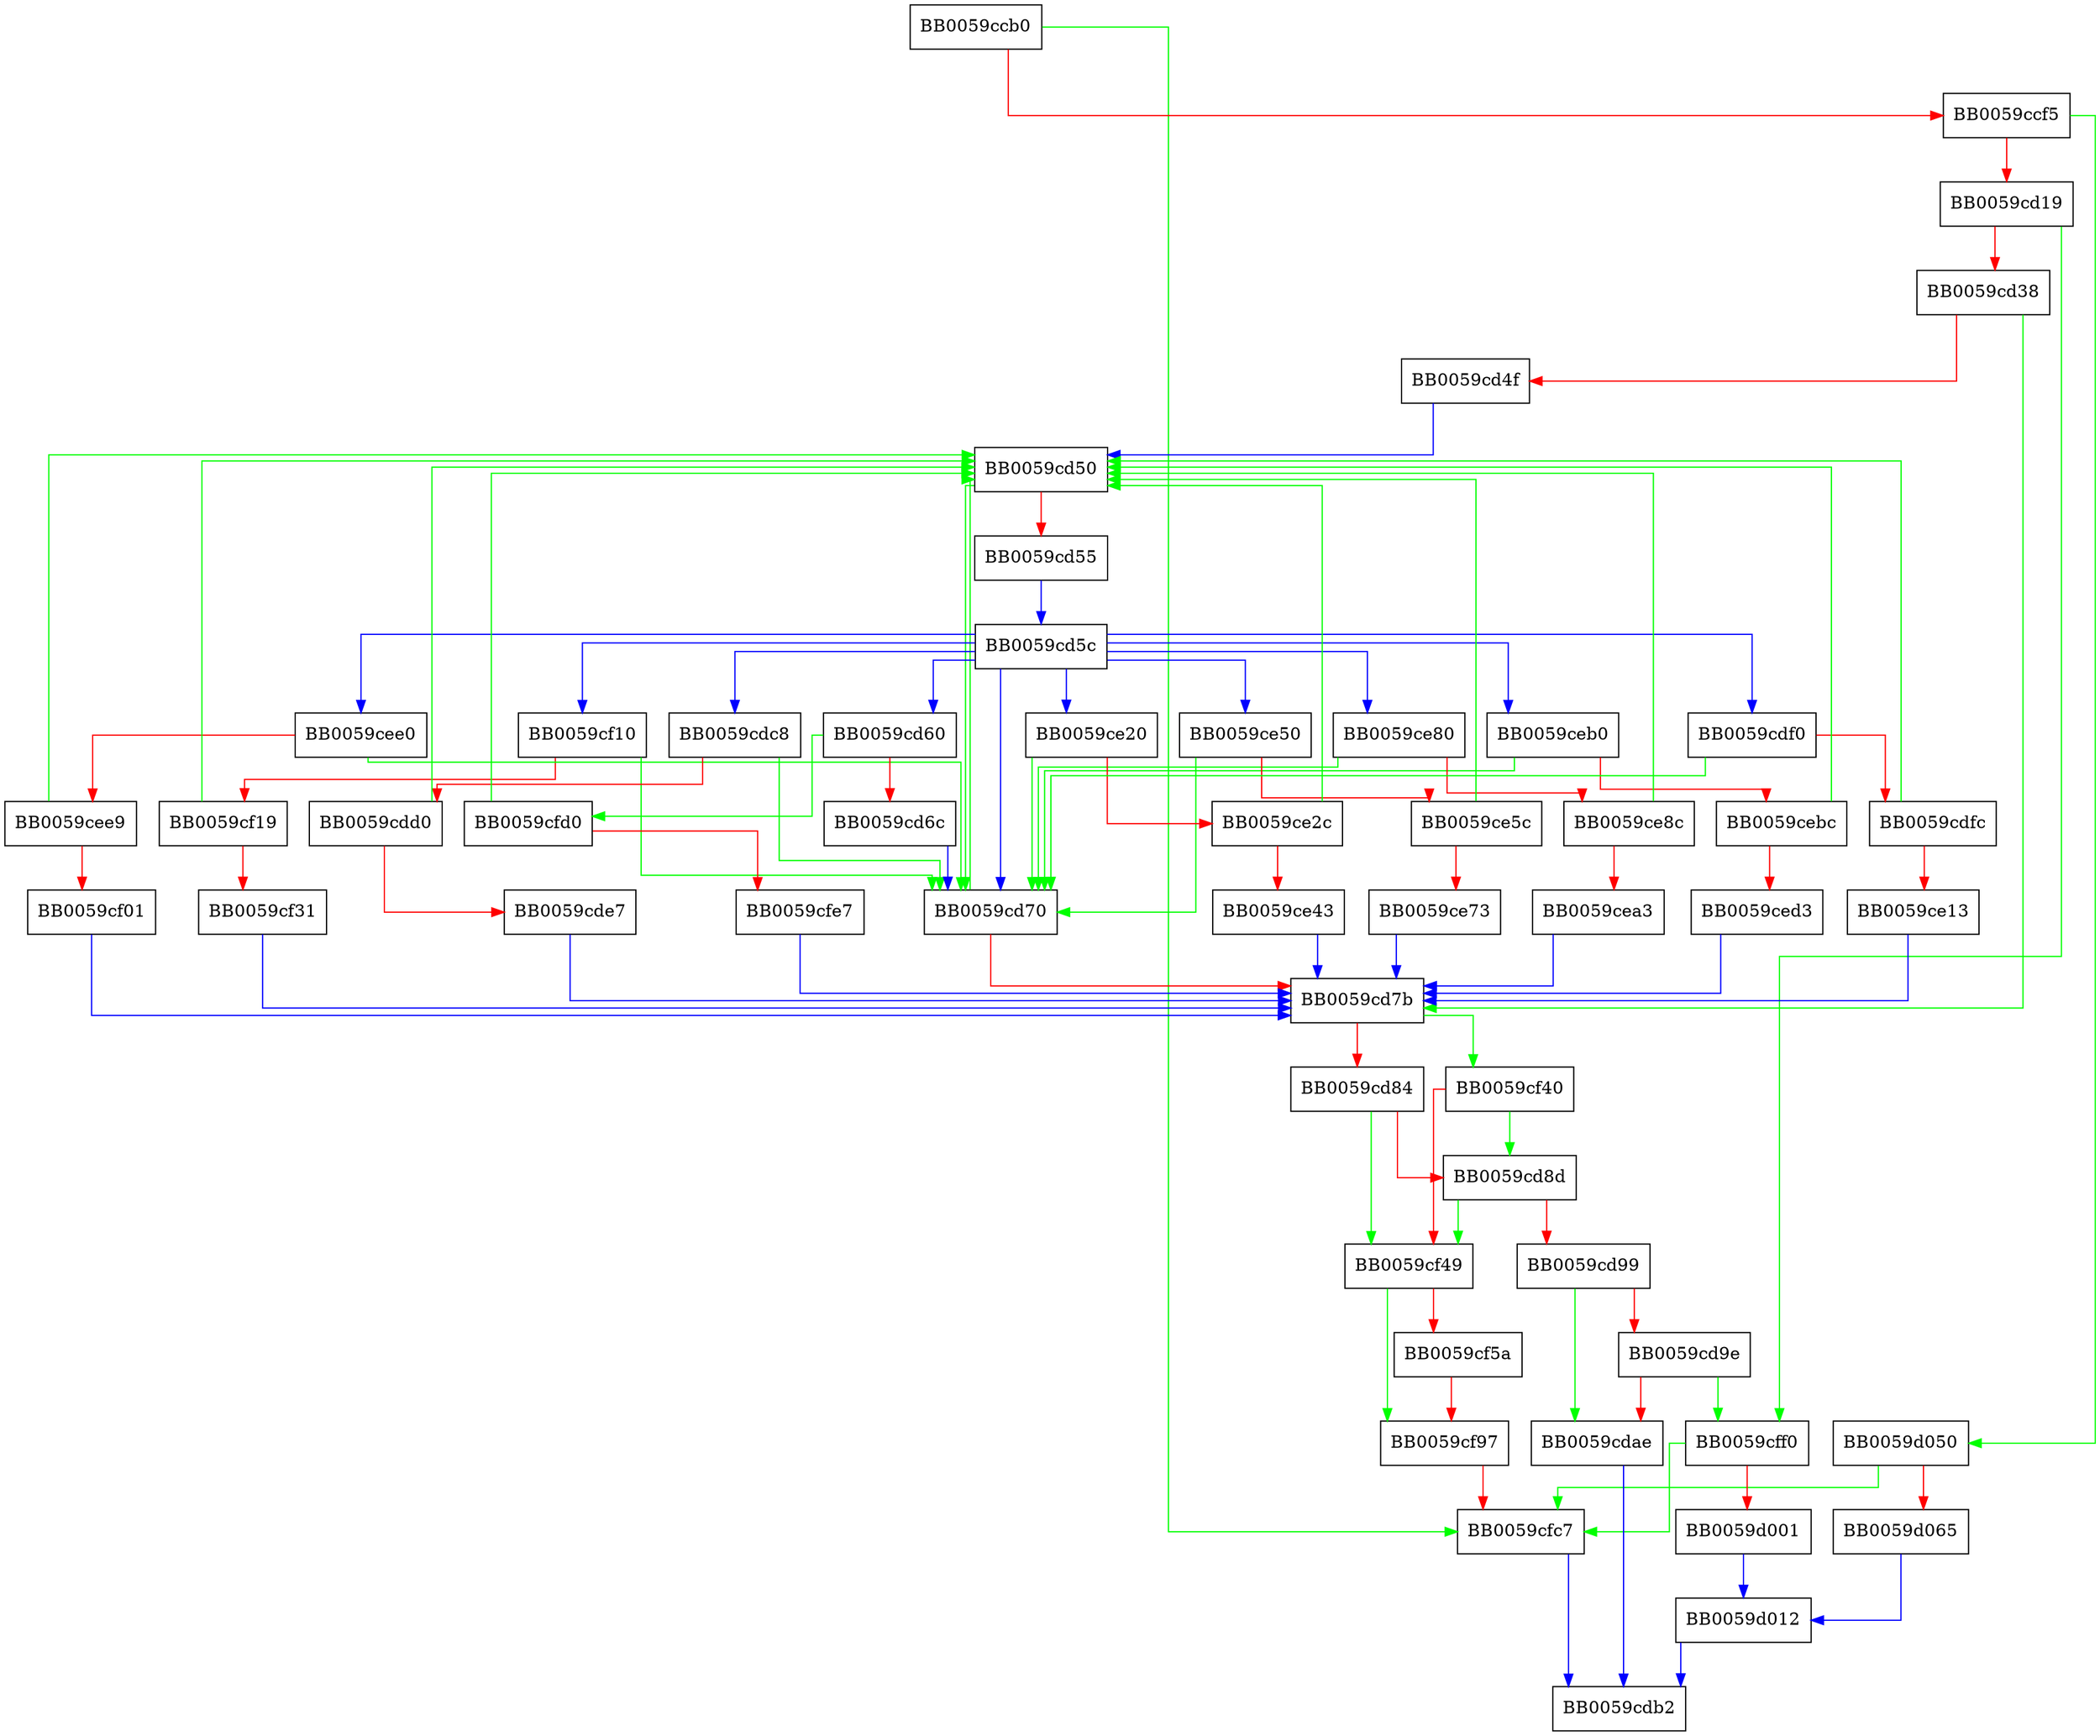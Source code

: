 digraph ossl_decoder_from_algorithm {
  node [shape="box"];
  graph [splines=ortho];
  BB0059ccb0 -> BB0059cfc7 [color="green"];
  BB0059ccb0 -> BB0059ccf5 [color="red"];
  BB0059ccf5 -> BB0059d050 [color="green"];
  BB0059ccf5 -> BB0059cd19 [color="red"];
  BB0059cd19 -> BB0059cff0 [color="green"];
  BB0059cd19 -> BB0059cd38 [color="red"];
  BB0059cd38 -> BB0059cd7b [color="green"];
  BB0059cd38 -> BB0059cd4f [color="red"];
  BB0059cd4f -> BB0059cd50 [color="blue"];
  BB0059cd50 -> BB0059cd70 [color="green"];
  BB0059cd50 -> BB0059cd55 [color="red"];
  BB0059cd55 -> BB0059cd5c [color="blue"];
  BB0059cd5c -> BB0059cd70 [color="blue"];
  BB0059cd5c -> BB0059cf10 [color="blue"];
  BB0059cd5c -> BB0059cee0 [color="blue"];
  BB0059cd5c -> BB0059ceb0 [color="blue"];
  BB0059cd5c -> BB0059ce80 [color="blue"];
  BB0059cd5c -> BB0059cd60 [color="blue"];
  BB0059cd5c -> BB0059ce50 [color="blue"];
  BB0059cd5c -> BB0059ce20 [color="blue"];
  BB0059cd5c -> BB0059cdf0 [color="blue"];
  BB0059cd5c -> BB0059cdc8 [color="blue"];
  BB0059cd60 -> BB0059cfd0 [color="green"];
  BB0059cd60 -> BB0059cd6c [color="red"];
  BB0059cd6c -> BB0059cd70 [color="blue"];
  BB0059cd70 -> BB0059cd50 [color="green"];
  BB0059cd70 -> BB0059cd7b [color="red"];
  BB0059cd7b -> BB0059cf40 [color="green"];
  BB0059cd7b -> BB0059cd84 [color="red"];
  BB0059cd84 -> BB0059cf49 [color="green"];
  BB0059cd84 -> BB0059cd8d [color="red"];
  BB0059cd8d -> BB0059cf49 [color="green"];
  BB0059cd8d -> BB0059cd99 [color="red"];
  BB0059cd99 -> BB0059cdae [color="green"];
  BB0059cd99 -> BB0059cd9e [color="red"];
  BB0059cd9e -> BB0059cff0 [color="green"];
  BB0059cd9e -> BB0059cdae [color="red"];
  BB0059cdae -> BB0059cdb2 [color="blue"];
  BB0059cdc8 -> BB0059cd70 [color="green"];
  BB0059cdc8 -> BB0059cdd0 [color="red"];
  BB0059cdd0 -> BB0059cd50 [color="green"];
  BB0059cdd0 -> BB0059cde7 [color="red"];
  BB0059cde7 -> BB0059cd7b [color="blue"];
  BB0059cdf0 -> BB0059cd70 [color="green"];
  BB0059cdf0 -> BB0059cdfc [color="red"];
  BB0059cdfc -> BB0059cd50 [color="green"];
  BB0059cdfc -> BB0059ce13 [color="red"];
  BB0059ce13 -> BB0059cd7b [color="blue"];
  BB0059ce20 -> BB0059cd70 [color="green"];
  BB0059ce20 -> BB0059ce2c [color="red"];
  BB0059ce2c -> BB0059cd50 [color="green"];
  BB0059ce2c -> BB0059ce43 [color="red"];
  BB0059ce43 -> BB0059cd7b [color="blue"];
  BB0059ce50 -> BB0059cd70 [color="green"];
  BB0059ce50 -> BB0059ce5c [color="red"];
  BB0059ce5c -> BB0059cd50 [color="green"];
  BB0059ce5c -> BB0059ce73 [color="red"];
  BB0059ce73 -> BB0059cd7b [color="blue"];
  BB0059ce80 -> BB0059cd70 [color="green"];
  BB0059ce80 -> BB0059ce8c [color="red"];
  BB0059ce8c -> BB0059cd50 [color="green"];
  BB0059ce8c -> BB0059cea3 [color="red"];
  BB0059cea3 -> BB0059cd7b [color="blue"];
  BB0059ceb0 -> BB0059cd70 [color="green"];
  BB0059ceb0 -> BB0059cebc [color="red"];
  BB0059cebc -> BB0059cd50 [color="green"];
  BB0059cebc -> BB0059ced3 [color="red"];
  BB0059ced3 -> BB0059cd7b [color="blue"];
  BB0059cee0 -> BB0059cd70 [color="green"];
  BB0059cee0 -> BB0059cee9 [color="red"];
  BB0059cee9 -> BB0059cd50 [color="green"];
  BB0059cee9 -> BB0059cf01 [color="red"];
  BB0059cf01 -> BB0059cd7b [color="blue"];
  BB0059cf10 -> BB0059cd70 [color="green"];
  BB0059cf10 -> BB0059cf19 [color="red"];
  BB0059cf19 -> BB0059cd50 [color="green"];
  BB0059cf19 -> BB0059cf31 [color="red"];
  BB0059cf31 -> BB0059cd7b [color="blue"];
  BB0059cf40 -> BB0059cd8d [color="green"];
  BB0059cf40 -> BB0059cf49 [color="red"];
  BB0059cf49 -> BB0059cf97 [color="green"];
  BB0059cf49 -> BB0059cf5a [color="red"];
  BB0059cf5a -> BB0059cf97 [color="red"];
  BB0059cf97 -> BB0059cfc7 [color="red"];
  BB0059cfc7 -> BB0059cdb2 [color="blue"];
  BB0059cfd0 -> BB0059cd50 [color="green"];
  BB0059cfd0 -> BB0059cfe7 [color="red"];
  BB0059cfe7 -> BB0059cd7b [color="blue"];
  BB0059cff0 -> BB0059cfc7 [color="green"];
  BB0059cff0 -> BB0059d001 [color="red"];
  BB0059d001 -> BB0059d012 [color="blue"];
  BB0059d012 -> BB0059cdb2 [color="blue"];
  BB0059d050 -> BB0059cfc7 [color="green"];
  BB0059d050 -> BB0059d065 [color="red"];
  BB0059d065 -> BB0059d012 [color="blue"];
}
